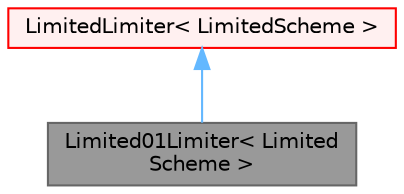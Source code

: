 digraph "Limited01Limiter&lt; LimitedScheme &gt;"
{
 // LATEX_PDF_SIZE
  bgcolor="transparent";
  edge [fontname=Helvetica,fontsize=10,labelfontname=Helvetica,labelfontsize=10];
  node [fontname=Helvetica,fontsize=10,shape=box,height=0.2,width=0.4];
  Node1 [id="Node000001",label="Limited01Limiter\< Limited\lScheme \>",height=0.2,width=0.4,color="gray40", fillcolor="grey60", style="filled", fontcolor="black",tooltip="A LimitedLimiter with the range 0-1."];
  Node2 -> Node1 [id="edge1_Node000001_Node000002",dir="back",color="steelblue1",style="solid",tooltip=" "];
  Node2 [id="Node000002",label="LimitedLimiter\< LimitedScheme \>",height=0.2,width=0.4,color="red", fillcolor="#FFF0F0", style="filled",URL="$classFoam_1_1LimitedLimiter.html",tooltip="Foam::LimitedLimiter."];
}
